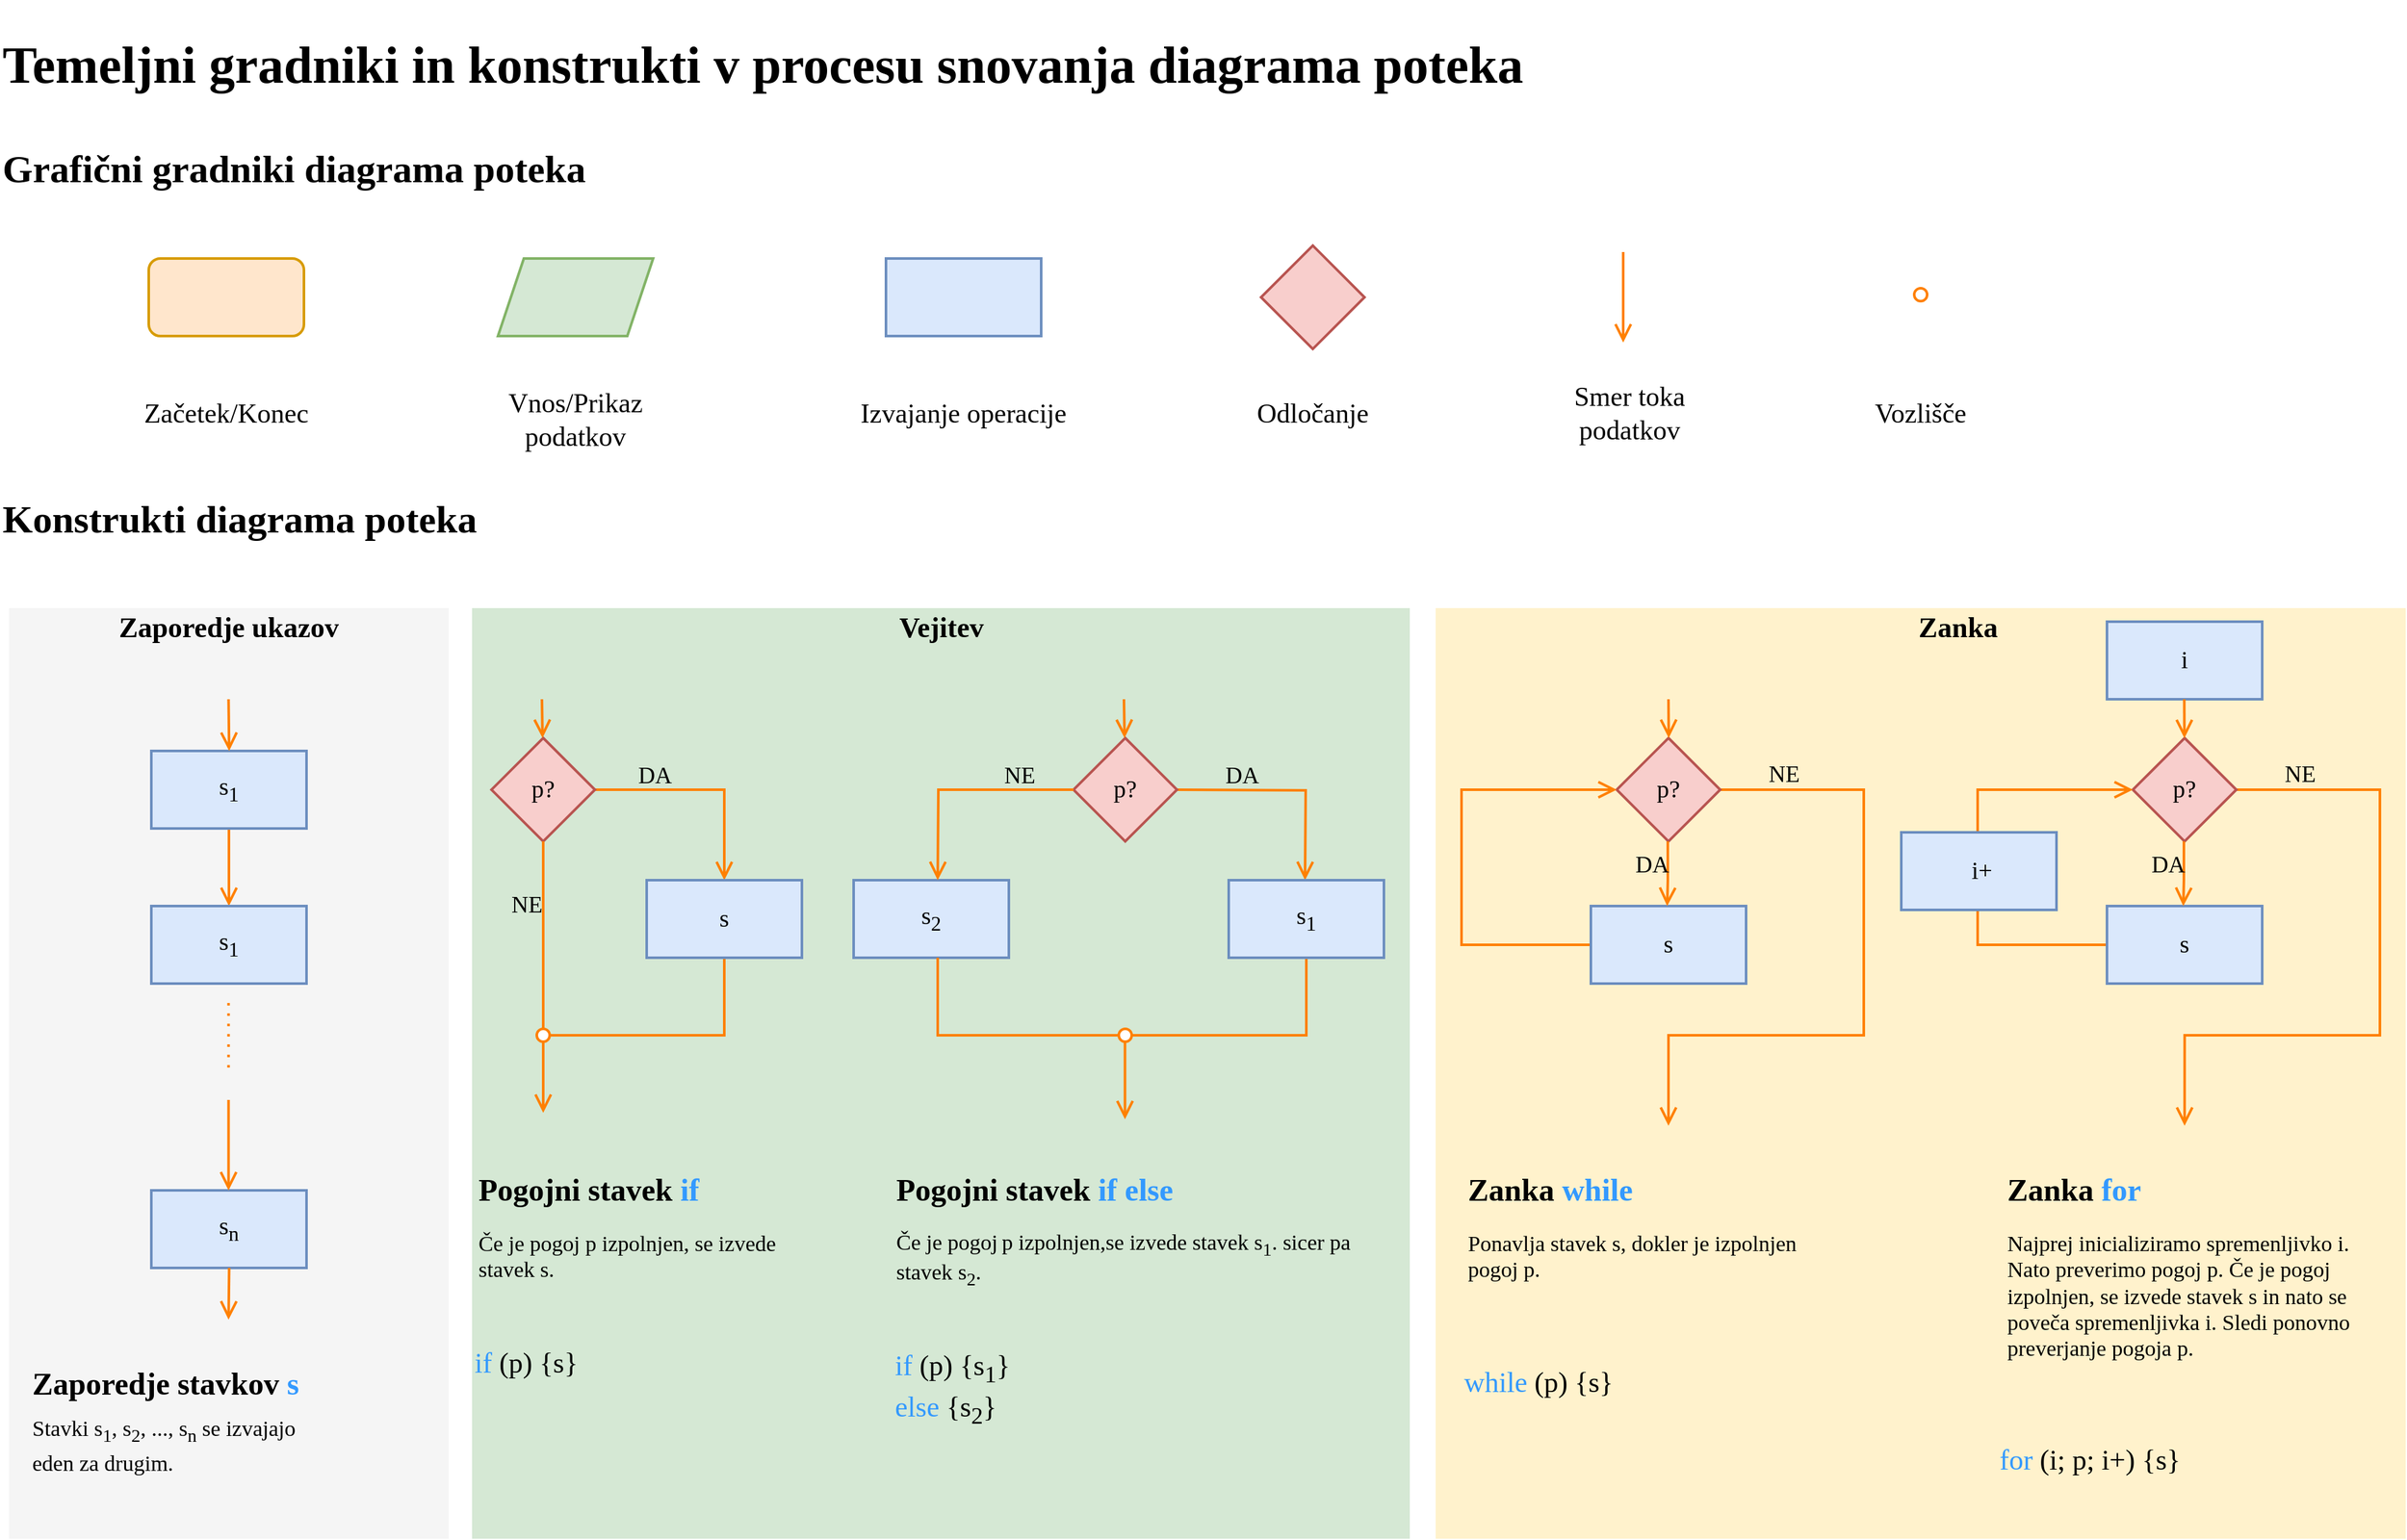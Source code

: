<mxfile version="22.0.4" type="github">
  <diagram name="Page-1" id="xmLucLTNDA9fvizqHUl4">
    <mxGraphModel dx="1046" dy="701" grid="1" gridSize="10" guides="1" tooltips="1" connect="1" arrows="1" fold="1" page="1" pageScale="1" pageWidth="1920" pageHeight="1200" math="0" shadow="0">
      <root>
        <mxCell id="0" />
        <mxCell id="1" parent="0" />
        <mxCell id="EU4n9_aWw0PnftSMKvxO-10" value="" style="whiteSpace=wrap;html=1;fillColor=#fff2cc;strokeColor=none;" parent="1" vertex="1">
          <mxGeometry x="1150" y="470.5" width="750" height="720" as="geometry" />
        </mxCell>
        <mxCell id="EU4n9_aWw0PnftSMKvxO-9" value="" style="whiteSpace=wrap;html=1;fillColor=#d5e8d4;strokeColor=none;" parent="1" vertex="1">
          <mxGeometry x="405" y="470.5" width="725" height="720" as="geometry" />
        </mxCell>
        <mxCell id="EU4n9_aWw0PnftSMKvxO-8" value="" style="whiteSpace=wrap;html=1;fillColor=#f5f5f5;strokeColor=none;fontColor=#333333;" parent="1" vertex="1">
          <mxGeometry x="47" y="470.5" width="340" height="720" as="geometry" />
        </mxCell>
        <mxCell id="g0E_oPUi4hRpqpy96bWl-1" value="Temeljni gradniki in konstrukti v procesu snovanja diagrama poteka" style="text;html=1;strokeColor=none;fillColor=none;align=left;verticalAlign=middle;whiteSpace=wrap;rounded=0;fontFamily=Space Grotesk;fontSource=https%3A%2F%2Ffonts.googleapis.com%2Fcss%3Ffamily%3DSpace%2BGrotesk;fontSize=40;fontStyle=1" parent="1" vertex="1">
          <mxGeometry x="40" width="1840" height="100" as="geometry" />
        </mxCell>
        <mxCell id="g0E_oPUi4hRpqpy96bWl-4" value="" style="rounded=0;whiteSpace=wrap;html=1;strokeWidth=2;fillColor=#dae8fc;strokeColor=#6c8ebf;" parent="1" vertex="1">
          <mxGeometry x="725" y="200" width="120" height="60" as="geometry" />
        </mxCell>
        <mxCell id="g0E_oPUi4hRpqpy96bWl-5" value="" style="rhombus;whiteSpace=wrap;html=1;fillColor=#f8cecc;strokeColor=#b85450;strokeWidth=2;" parent="1" vertex="1">
          <mxGeometry x="1015" y="190" width="80" height="80" as="geometry" />
        </mxCell>
        <mxCell id="g0E_oPUi4hRpqpy96bWl-6" value="" style="endArrow=open;html=1;rounded=0;endSize=10;startSize=10;endFill=0;strokeWidth=2;strokeColor=#FF8000;" parent="1" edge="1">
          <mxGeometry width="50" height="50" relative="1" as="geometry">
            <mxPoint x="1295" y="195" as="sourcePoint" />
            <mxPoint x="1295" y="265" as="targetPoint" />
          </mxGeometry>
        </mxCell>
        <mxCell id="g0E_oPUi4hRpqpy96bWl-7" value="" style="shape=parallelogram;perimeter=parallelogramPerimeter;whiteSpace=wrap;html=1;fixedSize=1;strokeWidth=2;fillColor=#d5e8d4;strokeColor=#82b366;" parent="1" vertex="1">
          <mxGeometry x="425" y="200" width="120" height="60" as="geometry" />
        </mxCell>
        <mxCell id="g0E_oPUi4hRpqpy96bWl-8" value="" style="rounded=1;whiteSpace=wrap;html=1;strokeWidth=2;fillColor=#ffe6cc;strokeColor=#d79b00;" parent="1" vertex="1">
          <mxGeometry x="155" y="200" width="120" height="60" as="geometry" />
        </mxCell>
        <mxCell id="g0E_oPUi4hRpqpy96bWl-10" value="Začetek/Konec" style="text;html=1;strokeColor=none;fillColor=none;align=center;verticalAlign=middle;whiteSpace=wrap;rounded=0;fontSize=21;fontFamily=Space Grotesk;fontSource=https%3A%2F%2Ffonts.googleapis.com%2Fcss%3Ffamily%3DSpace%2BGrotesk;" parent="1" vertex="1">
          <mxGeometry x="130" y="300" width="170" height="40" as="geometry" />
        </mxCell>
        <mxCell id="g0E_oPUi4hRpqpy96bWl-12" value="Vnos/Prikaz&lt;br style=&quot;font-size: 21px;&quot;&gt;podatkov" style="text;html=1;strokeColor=none;fillColor=none;align=center;verticalAlign=middle;whiteSpace=wrap;rounded=0;fontSize=21;fontFamily=Space Grotesk;fontSource=https%3A%2F%2Ffonts.googleapis.com%2Fcss%3Ffamily%3DSpace%2BGrotesk;" parent="1" vertex="1">
          <mxGeometry x="400" y="300" width="170" height="50" as="geometry" />
        </mxCell>
        <mxCell id="g0E_oPUi4hRpqpy96bWl-13" value="Izvajanje operacije" style="text;html=1;strokeColor=none;fillColor=none;align=center;verticalAlign=middle;whiteSpace=wrap;rounded=0;fontSize=21;fontFamily=Space Grotesk;fontSource=https%3A%2F%2Ffonts.googleapis.com%2Fcss%3Ffamily%3DSpace%2BGrotesk;" parent="1" vertex="1">
          <mxGeometry x="700" y="300" width="170" height="40" as="geometry" />
        </mxCell>
        <mxCell id="g0E_oPUi4hRpqpy96bWl-14" value="Odločanje" style="text;html=1;strokeColor=none;fillColor=none;align=center;verticalAlign=middle;whiteSpace=wrap;rounded=0;fontSize=21;fontFamily=Space Grotesk;fontSource=https%3A%2F%2Ffonts.googleapis.com%2Fcss%3Ffamily%3DSpace%2BGrotesk;" parent="1" vertex="1">
          <mxGeometry x="970" y="300" width="170" height="40" as="geometry" />
        </mxCell>
        <mxCell id="g0E_oPUi4hRpqpy96bWl-15" value="Smer toka podatkov" style="text;html=1;strokeColor=none;fillColor=none;align=center;verticalAlign=middle;whiteSpace=wrap;rounded=0;fontSize=21;fontFamily=Space Grotesk;fontSource=https%3A%2F%2Ffonts.googleapis.com%2Fcss%3Ffamily%3DSpace%2BGrotesk;" parent="1" vertex="1">
          <mxGeometry x="1215" y="300" width="170" height="40" as="geometry" />
        </mxCell>
        <mxCell id="g0E_oPUi4hRpqpy96bWl-16" value="Grafični gradniki diagrama poteka" style="text;html=1;strokeColor=none;fillColor=none;align=left;verticalAlign=middle;whiteSpace=wrap;rounded=0;fontFamily=Space Grotesk;fontSource=https%3A%2F%2Ffonts.googleapis.com%2Fcss%3Ffamily%3DSpace%2BGrotesk;fontSize=30;fontStyle=1" parent="1" vertex="1">
          <mxGeometry x="40" y="80" width="680" height="100" as="geometry" />
        </mxCell>
        <mxCell id="g0E_oPUi4hRpqpy96bWl-20" style="edgeStyle=orthogonalEdgeStyle;rounded=0;orthogonalLoop=1;jettySize=auto;html=1;entryX=0.5;entryY=0;entryDx=0;entryDy=0;strokeWidth=2;endSize=10;startSize=10;endArrow=open;endFill=0;strokeColor=#FF8000;" parent="1" source="g0E_oPUi4hRpqpy96bWl-17" target="g0E_oPUi4hRpqpy96bWl-18" edge="1">
          <mxGeometry relative="1" as="geometry" />
        </mxCell>
        <mxCell id="g0E_oPUi4hRpqpy96bWl-17" value="&lt;font style=&quot;font-size: 19px;&quot; data-font-src=&quot;https://fonts.googleapis.com/css?family=Source+Code+Pro&quot; face=&quot;Source Code Pro&quot;&gt;s&lt;sub&gt;1&lt;/sub&gt;&lt;/font&gt;" style="rounded=0;whiteSpace=wrap;html=1;strokeWidth=2;fillColor=#dae8fc;strokeColor=#6c8ebf;" parent="1" vertex="1">
          <mxGeometry x="157" y="581" width="120" height="60" as="geometry" />
        </mxCell>
        <mxCell id="g0E_oPUi4hRpqpy96bWl-18" value="&lt;font style=&quot;font-size: 19px;&quot; data-font-src=&quot;https://fonts.googleapis.com/css?family=Source+Code+Pro&quot; face=&quot;Source Code Pro&quot;&gt;s&lt;sub&gt;1&lt;/sub&gt;&lt;/font&gt;" style="rounded=0;whiteSpace=wrap;html=1;strokeWidth=2;fillColor=#dae8fc;strokeColor=#6c8ebf;" parent="1" vertex="1">
          <mxGeometry x="157" y="701" width="120" height="60" as="geometry" />
        </mxCell>
        <mxCell id="g0E_oPUi4hRpqpy96bWl-19" value="&lt;font style=&quot;font-size: 19px;&quot; data-font-src=&quot;https://fonts.googleapis.com/css?family=Source+Code+Pro&quot; face=&quot;Source Code Pro&quot;&gt;s&lt;sub&gt;n&lt;/sub&gt;&lt;/font&gt;" style="rounded=0;whiteSpace=wrap;html=1;strokeWidth=2;fillColor=#dae8fc;strokeColor=#6c8ebf;" parent="1" vertex="1">
          <mxGeometry x="157" y="921" width="120" height="60" as="geometry" />
        </mxCell>
        <mxCell id="g0E_oPUi4hRpqpy96bWl-21" value="" style="endArrow=open;html=1;rounded=0;endSize=10;startSize=10;endFill=0;strokeWidth=2;strokeColor=#FF8000;" parent="1" edge="1">
          <mxGeometry width="50" height="50" relative="1" as="geometry">
            <mxPoint x="216.71" y="851" as="sourcePoint" />
            <mxPoint x="216.71" y="921" as="targetPoint" />
          </mxGeometry>
        </mxCell>
        <mxCell id="g0E_oPUi4hRpqpy96bWl-22" value="" style="endArrow=none;dashed=1;html=1;dashPattern=1 3;strokeWidth=2;rounded=0;strokeColor=#FF8000;" parent="1" edge="1">
          <mxGeometry width="50" height="50" relative="1" as="geometry">
            <mxPoint x="216.71" y="826" as="sourcePoint" />
            <mxPoint x="216.71" y="776" as="targetPoint" />
          </mxGeometry>
        </mxCell>
        <mxCell id="g0E_oPUi4hRpqpy96bWl-25" style="edgeStyle=orthogonalEdgeStyle;rounded=0;orthogonalLoop=1;jettySize=auto;html=1;entryX=0.5;entryY=0;entryDx=0;entryDy=0;strokeWidth=2;endSize=10;startSize=10;endArrow=open;endFill=0;strokeColor=#FF8000;" parent="1" source="g0E_oPUi4hRpqpy96bWl-23" target="g0E_oPUi4hRpqpy96bWl-24" edge="1">
          <mxGeometry relative="1" as="geometry">
            <Array as="points">
              <mxPoint x="600" y="611" />
            </Array>
          </mxGeometry>
        </mxCell>
        <mxCell id="g0E_oPUi4hRpqpy96bWl-58" value="&lt;font style=&quot;font-size: 18px;&quot; data-font-src=&quot;https://fonts.googleapis.com/css?family=Source+Code+Pro&quot; face=&quot;Source Code Pro&quot;&gt;DA&lt;/font&gt;" style="edgeLabel;html=1;align=center;verticalAlign=middle;resizable=0;points=[];labelBackgroundColor=none;" parent="g0E_oPUi4hRpqpy96bWl-25" vertex="1" connectable="0">
          <mxGeometry x="-0.464" y="1" relative="1" as="geometry">
            <mxPoint y="-10" as="offset" />
          </mxGeometry>
        </mxCell>
        <mxCell id="g0E_oPUi4hRpqpy96bWl-26" style="edgeStyle=orthogonalEdgeStyle;rounded=0;orthogonalLoop=1;jettySize=auto;html=1;strokeWidth=2;endSize=10;startSize=10;endArrow=open;endFill=0;strokeColor=#FF8000;" parent="1" source="Xj1A-Yf5ZbhOHgChqBZR-1" edge="1">
          <mxGeometry relative="1" as="geometry">
            <mxPoint x="460" y="861" as="targetPoint" />
          </mxGeometry>
        </mxCell>
        <mxCell id="g0E_oPUi4hRpqpy96bWl-23" value="&lt;font style=&quot;font-size: 19px;&quot; data-font-src=&quot;https://fonts.googleapis.com/css?family=Source+Code+Pro&quot; face=&quot;Source Code Pro&quot;&gt;p?&lt;/font&gt;" style="rhombus;whiteSpace=wrap;html=1;fillColor=#f8cecc;strokeColor=#b85450;strokeWidth=2;" parent="1" vertex="1">
          <mxGeometry x="420" y="571" width="80" height="80" as="geometry" />
        </mxCell>
        <mxCell id="g0E_oPUi4hRpqpy96bWl-31" style="edgeStyle=orthogonalEdgeStyle;rounded=0;orthogonalLoop=1;jettySize=auto;html=1;exitX=0.5;exitY=1;exitDx=0;exitDy=0;strokeWidth=2;endSize=10;startSize=10;endArrow=none;endFill=0;strokeColor=#FF8000;" parent="1" source="g0E_oPUi4hRpqpy96bWl-24" edge="1">
          <mxGeometry relative="1" as="geometry">
            <mxPoint x="460" y="801" as="targetPoint" />
            <Array as="points">
              <mxPoint x="600" y="801" />
            </Array>
          </mxGeometry>
        </mxCell>
        <mxCell id="g0E_oPUi4hRpqpy96bWl-24" value="&lt;font style=&quot;font-size: 19px;&quot; data-font-src=&quot;https://fonts.googleapis.com/css?family=Source+Code+Pro&quot; face=&quot;Source Code Pro&quot;&gt;s&lt;/font&gt;" style="rounded=0;whiteSpace=wrap;html=1;strokeWidth=2;fillColor=#dae8fc;strokeColor=#6c8ebf;" parent="1" vertex="1">
          <mxGeometry x="540" y="681" width="120" height="60" as="geometry" />
        </mxCell>
        <mxCell id="g0E_oPUi4hRpqpy96bWl-32" value="" style="endArrow=open;html=1;rounded=0;endSize=10;startSize=10;endFill=0;strokeWidth=2;strokeColor=#FF8000;" parent="1" edge="1">
          <mxGeometry width="50" height="50" relative="1" as="geometry">
            <mxPoint x="459" y="541" as="sourcePoint" />
            <mxPoint x="459.47" y="571" as="targetPoint" />
          </mxGeometry>
        </mxCell>
        <mxCell id="g0E_oPUi4hRpqpy96bWl-33" value="" style="endArrow=open;html=1;rounded=0;endSize=10;startSize=10;endFill=0;strokeWidth=2;strokeColor=#FF8000;" parent="1" edge="1">
          <mxGeometry width="50" height="50" relative="1" as="geometry">
            <mxPoint x="216.71" y="541" as="sourcePoint" />
            <mxPoint x="217.18" y="581" as="targetPoint" />
          </mxGeometry>
        </mxCell>
        <mxCell id="g0E_oPUi4hRpqpy96bWl-35" value="" style="endArrow=open;html=1;rounded=0;endSize=10;startSize=10;endFill=0;strokeWidth=2;strokeColor=#FF8000;" parent="1" edge="1">
          <mxGeometry width="50" height="50" relative="1" as="geometry">
            <mxPoint x="217.18" y="981" as="sourcePoint" />
            <mxPoint x="216.71" y="1021" as="targetPoint" />
          </mxGeometry>
        </mxCell>
        <mxCell id="g0E_oPUi4hRpqpy96bWl-36" value="" style="edgeStyle=orthogonalEdgeStyle;rounded=0;orthogonalLoop=1;jettySize=auto;html=1;entryX=0.5;entryY=0;entryDx=0;entryDy=0;strokeWidth=2;endSize=10;startSize=10;endArrow=open;endFill=0;strokeColor=#FF8000;fontSize=18;fontFamily=Source Code Pro;fontSource=https%3A%2F%2Ffonts.googleapis.com%2Fcss%3Ffamily%3DSource%2BCode%2BPro;" parent="1" edge="1">
          <mxGeometry x="-0.406" relative="1" as="geometry">
            <mxPoint x="949" y="611" as="sourcePoint" />
            <mxPoint x="1049" y="681" as="targetPoint" />
            <mxPoint as="offset" />
          </mxGeometry>
        </mxCell>
        <mxCell id="g0E_oPUi4hRpqpy96bWl-60" value="DA" style="edgeLabel;html=1;align=center;verticalAlign=middle;resizable=0;points=[];fontSize=18;fontFamily=Source Code Pro;fontSource=https%3A%2F%2Ffonts.googleapis.com%2Fcss%3Ffamily%3DSource%2BCode%2BPro;labelBackgroundColor=none;" parent="g0E_oPUi4hRpqpy96bWl-36" vertex="1" connectable="0">
          <mxGeometry x="0.024" y="1" relative="1" as="geometry">
            <mxPoint x="-36" y="-11" as="offset" />
          </mxGeometry>
        </mxCell>
        <mxCell id="g0E_oPUi4hRpqpy96bWl-37" style="edgeStyle=orthogonalEdgeStyle;rounded=0;orthogonalLoop=1;jettySize=auto;html=1;strokeWidth=2;endSize=10;startSize=10;endArrow=open;endFill=0;strokeColor=#FF8000;" parent="1" edge="1">
          <mxGeometry relative="1" as="geometry">
            <mxPoint x="909.79" y="866" as="targetPoint" />
            <mxPoint x="909.79" y="806" as="sourcePoint" />
          </mxGeometry>
        </mxCell>
        <mxCell id="g0E_oPUi4hRpqpy96bWl-38" value="&lt;font style=&quot;font-size: 19px;&quot; data-font-src=&quot;https://fonts.googleapis.com/css?family=Source+Code+Pro&quot; face=&quot;Source Code Pro&quot;&gt;p?&lt;/font&gt;" style="rhombus;whiteSpace=wrap;html=1;fillColor=#f8cecc;strokeColor=#b85450;strokeWidth=2;" parent="1" vertex="1">
          <mxGeometry x="870" y="571" width="80" height="80" as="geometry" />
        </mxCell>
        <mxCell id="g0E_oPUi4hRpqpy96bWl-39" style="edgeStyle=orthogonalEdgeStyle;rounded=0;orthogonalLoop=1;jettySize=auto;html=1;exitX=0.5;exitY=1;exitDx=0;exitDy=0;strokeWidth=2;endSize=10;startSize=10;endArrow=none;endFill=0;strokeColor=#FF8000;" parent="1" source="g0E_oPUi4hRpqpy96bWl-40" edge="1">
          <mxGeometry relative="1" as="geometry">
            <mxPoint x="910" y="801" as="targetPoint" />
            <Array as="points">
              <mxPoint x="1050" y="801" />
            </Array>
          </mxGeometry>
        </mxCell>
        <mxCell id="g0E_oPUi4hRpqpy96bWl-40" value="&lt;font style=&quot;font-size: 19px;&quot; data-font-src=&quot;https://fonts.googleapis.com/css?family=Source+Code+Pro&quot; face=&quot;Source Code Pro&quot;&gt;s&lt;sub&gt;1&lt;/sub&gt;&lt;/font&gt;" style="rounded=0;whiteSpace=wrap;html=1;strokeWidth=2;fillColor=#dae8fc;strokeColor=#6c8ebf;" parent="1" vertex="1">
          <mxGeometry x="990" y="681" width="120" height="60" as="geometry" />
        </mxCell>
        <mxCell id="g0E_oPUi4hRpqpy96bWl-41" value="" style="endArrow=open;html=1;rounded=0;endSize=10;startSize=10;endFill=0;strokeWidth=2;strokeColor=#FF8000;" parent="1" edge="1">
          <mxGeometry width="50" height="50" relative="1" as="geometry">
            <mxPoint x="909" y="541" as="sourcePoint" />
            <mxPoint x="909.47" y="571" as="targetPoint" />
          </mxGeometry>
        </mxCell>
        <mxCell id="g0E_oPUi4hRpqpy96bWl-42" value="&lt;font style=&quot;font-size: 19px;&quot; data-font-src=&quot;https://fonts.googleapis.com/css?family=Source+Code+Pro&quot; face=&quot;Source Code Pro&quot;&gt;s&lt;sub&gt;2&lt;/sub&gt;&lt;/font&gt;" style="rounded=0;whiteSpace=wrap;html=1;strokeWidth=2;fillColor=#dae8fc;strokeColor=#6c8ebf;" parent="1" vertex="1">
          <mxGeometry x="700" y="681" width="120" height="60" as="geometry" />
        </mxCell>
        <mxCell id="g0E_oPUi4hRpqpy96bWl-43" value="" style="ellipse;whiteSpace=wrap;html=1;aspect=fixed;strokeWidth=2;strokeColor=#FF8000;" parent="1" vertex="1">
          <mxGeometry x="905" y="796" width="10" height="10" as="geometry" />
        </mxCell>
        <mxCell id="g0E_oPUi4hRpqpy96bWl-49" value="" style="ellipse;whiteSpace=wrap;html=1;aspect=fixed;strokeWidth=2;strokeColor=#FF8000;" parent="1" vertex="1">
          <mxGeometry x="1520" y="223" width="10" height="10" as="geometry" />
        </mxCell>
        <mxCell id="g0E_oPUi4hRpqpy96bWl-52" value="Vozlišče" style="text;html=1;strokeColor=none;fillColor=none;align=center;verticalAlign=middle;whiteSpace=wrap;rounded=0;fontSize=21;fontFamily=Space Grotesk;fontSource=https%3A%2F%2Ffonts.googleapis.com%2Fcss%3Ffamily%3DSpace%2BGrotesk;" parent="1" vertex="1">
          <mxGeometry x="1440" y="300" width="170" height="40" as="geometry" />
        </mxCell>
        <mxCell id="g0E_oPUi4hRpqpy96bWl-53" style="edgeStyle=orthogonalEdgeStyle;rounded=0;orthogonalLoop=1;jettySize=auto;html=1;entryX=0.5;entryY=0;entryDx=0;entryDy=0;strokeWidth=2;endSize=10;startSize=10;endArrow=open;endFill=0;strokeColor=#FF8000;exitX=0;exitY=0.5;exitDx=0;exitDy=0;" parent="1" source="g0E_oPUi4hRpqpy96bWl-38" edge="1">
          <mxGeometry relative="1" as="geometry">
            <mxPoint x="865" y="610.996" as="sourcePoint" />
            <mxPoint x="765" y="680.996" as="targetPoint" />
          </mxGeometry>
        </mxCell>
        <mxCell id="g0E_oPUi4hRpqpy96bWl-57" value="&lt;font style=&quot;font-size: 18px;&quot; data-font-src=&quot;https://fonts.googleapis.com/css?family=Source+Code+Pro&quot; face=&quot;Source Code Pro&quot;&gt;NE&lt;/font&gt;" style="edgeLabel;html=1;align=center;verticalAlign=middle;resizable=0;points=[];labelBackgroundColor=none;" parent="g0E_oPUi4hRpqpy96bWl-53" vertex="1" connectable="0">
          <mxGeometry x="-0.52" y="1" relative="1" as="geometry">
            <mxPoint y="-12" as="offset" />
          </mxGeometry>
        </mxCell>
        <mxCell id="g0E_oPUi4hRpqpy96bWl-54" style="edgeStyle=orthogonalEdgeStyle;rounded=0;orthogonalLoop=1;jettySize=auto;html=1;exitX=0.5;exitY=1;exitDx=0;exitDy=0;strokeWidth=2;endSize=10;startSize=10;endArrow=none;endFill=0;strokeColor=#FF8000;" parent="1" edge="1">
          <mxGeometry relative="1" as="geometry">
            <mxPoint x="905" y="801" as="targetPoint" />
            <mxPoint x="765" y="741" as="sourcePoint" />
            <Array as="points">
              <mxPoint x="765" y="801" />
            </Array>
          </mxGeometry>
        </mxCell>
        <mxCell id="g0E_oPUi4hRpqpy96bWl-67" style="edgeStyle=orthogonalEdgeStyle;rounded=0;orthogonalLoop=1;jettySize=auto;html=1;strokeWidth=2;strokeColor=#FF8000;endArrow=open;endFill=0;endSize=10;startSize=10;" parent="1" source="g0E_oPUi4hRpqpy96bWl-55" edge="1">
          <mxGeometry relative="1" as="geometry">
            <mxPoint x="1330" y="871" as="targetPoint" />
            <Array as="points">
              <mxPoint x="1481" y="611" />
              <mxPoint x="1481" y="801" />
              <mxPoint x="1330" y="801" />
            </Array>
          </mxGeometry>
        </mxCell>
        <mxCell id="g0E_oPUi4hRpqpy96bWl-69" value="NE" style="edgeLabel;html=1;align=center;verticalAlign=middle;resizable=0;points=[];fontSize=18;fontFamily=Source Code Pro;fontSource=https%3A%2F%2Ffonts.googleapis.com%2Fcss%3Ffamily%3DSource%2BCode%2BPro;labelBackgroundColor=none;" parent="g0E_oPUi4hRpqpy96bWl-67" vertex="1" connectable="0">
          <mxGeometry x="-0.813" y="1" relative="1" as="geometry">
            <mxPoint y="-11" as="offset" />
          </mxGeometry>
        </mxCell>
        <mxCell id="g0E_oPUi4hRpqpy96bWl-55" value="&lt;font style=&quot;font-size: 19px;&quot; data-font-src=&quot;https://fonts.googleapis.com/css?family=Source+Code+Pro&quot; face=&quot;Source Code Pro&quot;&gt;p?&lt;/font&gt;" style="rhombus;whiteSpace=wrap;html=1;fillColor=#f8cecc;strokeColor=#b85450;strokeWidth=2;" parent="1" vertex="1">
          <mxGeometry x="1290" y="571" width="80" height="80" as="geometry" />
        </mxCell>
        <mxCell id="g0E_oPUi4hRpqpy96bWl-65" style="edgeStyle=orthogonalEdgeStyle;rounded=0;orthogonalLoop=1;jettySize=auto;html=1;entryX=0;entryY=0.5;entryDx=0;entryDy=0;strokeWidth=2;endSize=10;startSize=10;strokeColor=#FF8000;endArrow=open;endFill=0;" parent="1" source="g0E_oPUi4hRpqpy96bWl-62" target="g0E_oPUi4hRpqpy96bWl-55" edge="1">
          <mxGeometry relative="1" as="geometry">
            <mxPoint x="1280" y="611" as="targetPoint" />
            <Array as="points">
              <mxPoint x="1170" y="731" />
              <mxPoint x="1170" y="611" />
            </Array>
          </mxGeometry>
        </mxCell>
        <mxCell id="g0E_oPUi4hRpqpy96bWl-62" value="&lt;font style=&quot;font-size: 19px;&quot; data-font-src=&quot;https://fonts.googleapis.com/css?family=Source+Code+Pro&quot; face=&quot;Source Code Pro&quot;&gt;s&lt;/font&gt;" style="rounded=0;whiteSpace=wrap;html=1;strokeWidth=2;fillColor=#dae8fc;strokeColor=#6c8ebf;" parent="1" vertex="1">
          <mxGeometry x="1270" y="701" width="120" height="60" as="geometry" />
        </mxCell>
        <mxCell id="g0E_oPUi4hRpqpy96bWl-63" style="edgeStyle=orthogonalEdgeStyle;rounded=0;orthogonalLoop=1;jettySize=auto;html=1;strokeWidth=2;endSize=10;startSize=10;endArrow=open;endFill=0;strokeColor=#FF8000;" parent="1" edge="1">
          <mxGeometry relative="1" as="geometry">
            <mxPoint x="1329.47" y="651" as="sourcePoint" />
            <mxPoint x="1329" y="701" as="targetPoint" />
            <Array as="points">
              <mxPoint x="1329.47" y="681" />
              <mxPoint x="1329.47" y="681" />
            </Array>
          </mxGeometry>
        </mxCell>
        <mxCell id="g0E_oPUi4hRpqpy96bWl-64" value="DA" style="edgeLabel;html=1;align=center;verticalAlign=middle;resizable=0;points=[];fontSize=18;fontFamily=Source Code Pro;fontSource=https%3A%2F%2Ffonts.googleapis.com%2Fcss%3Ffamily%3DSource%2BCode%2BPro;labelBackgroundColor=none;" parent="g0E_oPUi4hRpqpy96bWl-63" vertex="1" connectable="0">
          <mxGeometry x="-0.263" relative="1" as="geometry">
            <mxPoint x="-13" y="-1" as="offset" />
          </mxGeometry>
        </mxCell>
        <mxCell id="g0E_oPUi4hRpqpy96bWl-66" value="" style="endArrow=open;html=1;rounded=0;endSize=10;startSize=10;endFill=0;strokeWidth=2;strokeColor=#FF8000;" parent="1" edge="1">
          <mxGeometry width="50" height="50" relative="1" as="geometry">
            <mxPoint x="1330" y="541" as="sourcePoint" />
            <mxPoint x="1330.21" y="571" as="targetPoint" />
          </mxGeometry>
        </mxCell>
        <mxCell id="g0E_oPUi4hRpqpy96bWl-70" style="edgeStyle=orthogonalEdgeStyle;rounded=0;orthogonalLoop=1;jettySize=auto;html=1;strokeWidth=2;strokeColor=#FF8000;endArrow=open;endFill=0;endSize=10;startSize=10;" parent="1" source="g0E_oPUi4hRpqpy96bWl-72" edge="1">
          <mxGeometry relative="1" as="geometry">
            <mxPoint x="1729.05" y="871" as="targetPoint" />
            <Array as="points">
              <mxPoint x="1880.05" y="611" />
              <mxPoint x="1880.05" y="801" />
              <mxPoint x="1729.05" y="801" />
            </Array>
          </mxGeometry>
        </mxCell>
        <mxCell id="g0E_oPUi4hRpqpy96bWl-71" value="NE" style="edgeLabel;html=1;align=center;verticalAlign=middle;resizable=0;points=[];fontSize=18;fontFamily=Source Code Pro;fontSource=https%3A%2F%2Ffonts.googleapis.com%2Fcss%3Ffamily%3DSource%2BCode%2BPro;labelBackgroundColor=none;" parent="g0E_oPUi4hRpqpy96bWl-70" vertex="1" connectable="0">
          <mxGeometry x="-0.813" y="1" relative="1" as="geometry">
            <mxPoint y="-11" as="offset" />
          </mxGeometry>
        </mxCell>
        <mxCell id="g0E_oPUi4hRpqpy96bWl-72" value="&lt;font style=&quot;font-size: 19px;&quot; data-font-src=&quot;https://fonts.googleapis.com/css?family=Source+Code+Pro&quot; face=&quot;Source Code Pro&quot;&gt;p?&lt;/font&gt;" style="rhombus;whiteSpace=wrap;html=1;fillColor=#f8cecc;strokeColor=#b85450;strokeWidth=2;" parent="1" vertex="1">
          <mxGeometry x="1689.05" y="571" width="80" height="80" as="geometry" />
        </mxCell>
        <mxCell id="g0E_oPUi4hRpqpy96bWl-73" style="edgeStyle=orthogonalEdgeStyle;rounded=0;orthogonalLoop=1;jettySize=auto;html=1;entryX=0;entryY=0.5;entryDx=0;entryDy=0;strokeWidth=2;endSize=10;startSize=10;strokeColor=#FF8000;endArrow=open;endFill=0;" parent="1" source="g0E_oPUi4hRpqpy96bWl-74" target="g0E_oPUi4hRpqpy96bWl-72" edge="1">
          <mxGeometry relative="1" as="geometry">
            <mxPoint x="1679.05" y="611" as="targetPoint" />
            <Array as="points">
              <mxPoint x="1569.05" y="731" />
              <mxPoint x="1569.05" y="611" />
            </Array>
          </mxGeometry>
        </mxCell>
        <mxCell id="g0E_oPUi4hRpqpy96bWl-74" value="&lt;font style=&quot;font-size: 19px;&quot; data-font-src=&quot;https://fonts.googleapis.com/css?family=Source+Code+Pro&quot; face=&quot;Source Code Pro&quot;&gt;s&lt;/font&gt;" style="rounded=0;whiteSpace=wrap;html=1;strokeWidth=2;fillColor=#dae8fc;strokeColor=#6c8ebf;" parent="1" vertex="1">
          <mxGeometry x="1669.05" y="701" width="120" height="60" as="geometry" />
        </mxCell>
        <mxCell id="g0E_oPUi4hRpqpy96bWl-75" style="edgeStyle=orthogonalEdgeStyle;rounded=0;orthogonalLoop=1;jettySize=auto;html=1;strokeWidth=2;endSize=10;startSize=10;endArrow=open;endFill=0;strokeColor=#FF8000;" parent="1" edge="1">
          <mxGeometry relative="1" as="geometry">
            <mxPoint x="1728.52" y="651" as="sourcePoint" />
            <mxPoint x="1728.05" y="701" as="targetPoint" />
            <Array as="points">
              <mxPoint x="1728.52" y="681" />
              <mxPoint x="1728.52" y="681" />
            </Array>
          </mxGeometry>
        </mxCell>
        <mxCell id="g0E_oPUi4hRpqpy96bWl-76" value="DA" style="edgeLabel;html=1;align=center;verticalAlign=middle;resizable=0;points=[];fontSize=18;fontFamily=Source Code Pro;fontSource=https%3A%2F%2Ffonts.googleapis.com%2Fcss%3Ffamily%3DSource%2BCode%2BPro;labelBackgroundColor=none;" parent="g0E_oPUi4hRpqpy96bWl-75" vertex="1" connectable="0">
          <mxGeometry x="-0.263" relative="1" as="geometry">
            <mxPoint x="-13" y="-1" as="offset" />
          </mxGeometry>
        </mxCell>
        <mxCell id="g0E_oPUi4hRpqpy96bWl-78" value="&lt;font style=&quot;font-size: 19px;&quot; data-font-src=&quot;https://fonts.googleapis.com/css?family=Source+Code+Pro&quot; face=&quot;Source Code Pro&quot;&gt;i&lt;/font&gt;" style="rounded=0;whiteSpace=wrap;html=1;strokeWidth=2;fillColor=#dae8fc;strokeColor=#6c8ebf;" parent="1" vertex="1">
          <mxGeometry x="1669.05" y="481" width="120" height="60" as="geometry" />
        </mxCell>
        <mxCell id="g0E_oPUi4hRpqpy96bWl-80" value="&lt;font style=&quot;font-size: 19px;&quot; data-font-src=&quot;https://fonts.googleapis.com/css?family=Source+Code+Pro&quot; face=&quot;Source Code Pro&quot;&gt;&amp;nbsp;i+&lt;/font&gt;" style="rounded=0;whiteSpace=wrap;html=1;strokeWidth=2;fillColor=#dae8fc;strokeColor=#6c8ebf;" parent="1" vertex="1">
          <mxGeometry x="1510" y="644" width="120" height="60" as="geometry" />
        </mxCell>
        <mxCell id="g0E_oPUi4hRpqpy96bWl-81" value="Zaporedje ukazov" style="text;strokeColor=none;align=center;fillColor=none;html=1;verticalAlign=middle;whiteSpace=wrap;rounded=0;fontFamily=Space Grotesk;fontSource=https%3A%2F%2Ffonts.googleapis.com%2Fcss%3Ffamily%3DSpace%2BGrotesk;fontSize=22;fontStyle=1" parent="1" vertex="1">
          <mxGeometry x="87" y="470.5" width="260" height="30" as="geometry" />
        </mxCell>
        <mxCell id="g0E_oPUi4hRpqpy96bWl-82" value="Vejitev" style="text;strokeColor=none;align=center;fillColor=none;html=1;verticalAlign=middle;whiteSpace=wrap;rounded=0;fontFamily=Space Grotesk;fontSource=https%3A%2F%2Ffonts.googleapis.com%2Fcss%3Ffamily%3DSpace%2BGrotesk;fontSize=22;fontStyle=1" parent="1" vertex="1">
          <mxGeometry x="737.5" y="470.5" width="60" height="30" as="geometry" />
        </mxCell>
        <mxCell id="g0E_oPUi4hRpqpy96bWl-83" value="Zanka" style="text;strokeColor=none;align=center;fillColor=none;html=1;verticalAlign=middle;whiteSpace=wrap;rounded=0;fontFamily=Space Grotesk;fontSource=https%3A%2F%2Ffonts.googleapis.com%2Fcss%3Ffamily%3DSpace%2BGrotesk;fontSize=22;fontStyle=1" parent="1" vertex="1">
          <mxGeometry x="1524.05" y="470.5" width="60" height="30" as="geometry" />
        </mxCell>
        <mxCell id="g0E_oPUi4hRpqpy96bWl-88" value="&lt;h1&gt;&lt;font data-font-src=&quot;https://fonts.googleapis.com/css?family=Source+Code+Pro&quot;&gt;Pogojni stavek &lt;font face=&quot;Source Code Pro&quot; data-font-src=&quot;https://fonts.googleapis.com/css?family=Source+Code+Pro&quot; color=&quot;#3399ff&quot;&gt;if&lt;/font&gt;&lt;/font&gt;&lt;/h1&gt;&lt;p style=&quot;font-size: 17px;&quot;&gt;&lt;font style=&quot;font-size: 17px;&quot; data-font-src=&quot;https://fonts.googleapis.com/css?family=Source+Code+Pro&quot;&gt;&lt;font style=&quot;font-size: 17px;&quot;&gt;Če je pogoj p izpolnjen, se izvede stavek s&lt;/font&gt;&lt;font style=&quot;font-size: 17px;&quot;&gt;.&lt;/font&gt;&lt;/font&gt;&lt;/p&gt;" style="text;html=1;strokeColor=none;fillColor=none;spacing=5;spacingTop=-20;whiteSpace=wrap;overflow=hidden;rounded=0;fontFamily=Space Grotesk;fontSource=https%3A%2F%2Ffonts.googleapis.com%2Fcss%3Ffamily%3DSpace%2BGrotesk;" parent="1" vertex="1">
          <mxGeometry x="405" y="901" width="285" height="120" as="geometry" />
        </mxCell>
        <mxCell id="g0E_oPUi4hRpqpy96bWl-89" value="&lt;h1&gt;&lt;font data-font-src=&quot;https://fonts.googleapis.com/css?family=Source+Code+Pro&quot;&gt;Pogojni stavek &lt;font face=&quot;Source Code Pro&quot; data-font-src=&quot;https://fonts.googleapis.com/css?family=Source+Code+Pro&quot; color=&quot;#3399ff&quot;&gt;if else&lt;/font&gt;&lt;/font&gt;&lt;/h1&gt;&lt;p&gt;&lt;font data-font-src=&quot;https://fonts.googleapis.com/css?family=Source+Code+Pro&quot;&gt;&lt;font style=&quot;font-size: 17px;&quot;&gt;Če je pogoj&lt;/font&gt;&lt;font size=&quot;2&quot;&gt;&amp;nbsp;&lt;/font&gt;&lt;span style=&quot;font-size: 17px; border-color: var(--border-color);&quot;&gt;p&lt;/span&gt;&lt;i style=&quot;font-size: 17px; border-color: var(--border-color);&quot;&gt;&amp;nbsp;&lt;/i&gt;&lt;span style=&quot;font-size: 17px;&quot;&gt;izpolnjen,&lt;/span&gt;&lt;/font&gt;&lt;span style=&quot;font-size: 17px;&quot;&gt;se izvede stavek&amp;nbsp;&lt;/span&gt;&lt;span style=&quot;font-size: 17px; border-color: var(--border-color);&quot;&gt;s&lt;sub style=&quot;border-color: var(--border-color);&quot;&gt;1&lt;/sub&gt;&lt;/span&gt;&lt;span style=&quot;font-size: 17px;&quot;&gt;. sicer pa stavek&amp;nbsp;&lt;/span&gt;&lt;span style=&quot;font-size: 17px; border-color: var(--border-color);&quot;&gt;s&lt;sub style=&quot;border-color: var(--border-color);&quot;&gt;2&lt;/sub&gt;&lt;/span&gt;&lt;span style=&quot;font-size: 17px;&quot;&gt;.&lt;/span&gt;&lt;/p&gt;" style="text;html=1;strokeColor=none;fillColor=none;spacing=5;spacingTop=-20;whiteSpace=wrap;overflow=hidden;rounded=0;fontFamily=Space Grotesk;fontSource=https%3A%2F%2Ffonts.googleapis.com%2Fcss%3Ffamily%3DSpace%2BGrotesk;" parent="1" vertex="1">
          <mxGeometry x="727.5" y="901" width="365" height="150" as="geometry" />
        </mxCell>
        <mxCell id="g0E_oPUi4hRpqpy96bWl-90" value="&lt;h1&gt;&lt;font data-font-src=&quot;https://fonts.googleapis.com/css?family=Source+Code+Pro&quot;&gt;Zanka&amp;nbsp;&lt;font face=&quot;Source Code Pro&quot; data-font-src=&quot;https://fonts.googleapis.com/css?family=Source+Code+Pro&quot; color=&quot;#3399ff&quot;&gt;while&lt;/font&gt;&lt;/font&gt;&lt;/h1&gt;&lt;p style=&quot;font-size: 17px;&quot;&gt;&lt;font style=&quot;font-size: 17px;&quot; data-font-src=&quot;https://fonts.googleapis.com/css?family=Source+Code+Pro&quot;&gt;&lt;font style=&quot;font-size: 17px;&quot;&gt;Ponavlja stavek s, dokler je izpolnjen pogoj p&lt;/font&gt;&lt;font style=&quot;font-size: 17px;&quot;&gt;.&lt;/font&gt;&lt;/font&gt;&lt;/p&gt;" style="text;html=1;strokeColor=none;fillColor=none;spacing=5;spacingTop=-20;whiteSpace=wrap;overflow=hidden;rounded=0;fontFamily=Space Grotesk;fontSource=https%3A%2F%2Ffonts.googleapis.com%2Fcss%3Ffamily%3DSpace%2BGrotesk;" parent="1" vertex="1">
          <mxGeometry x="1170" y="901" width="285" height="120" as="geometry" />
        </mxCell>
        <mxCell id="g0E_oPUi4hRpqpy96bWl-91" value="&lt;h1&gt;&lt;font data-font-src=&quot;https://fonts.googleapis.com/css?family=Source+Code+Pro&quot;&gt;Zanka&amp;nbsp;&lt;font face=&quot;Source Code Pro&quot; data-font-src=&quot;https://fonts.googleapis.com/css?family=Source+Code+Pro&quot; color=&quot;#3399ff&quot;&gt;for&lt;/font&gt;&lt;/font&gt;&lt;/h1&gt;&lt;p style=&quot;font-size: 17px;&quot;&gt;&lt;font style=&quot;font-size: 17px;&quot; data-font-src=&quot;https://fonts.googleapis.com/css?family=Source+Code+Pro&quot;&gt;&lt;font style=&quot;font-size: 17px;&quot;&gt;Najprej inicializiramo spremenljivko i. Nato preverimo pogoj p. Če je pogoj izpolnjen, se izvede stavek s in nato se poveča spremenljivka i. Sledi ponovno preverjanje pogoja p&lt;/font&gt;&lt;font style=&quot;font-size: 17px;&quot;&gt;.&lt;/font&gt;&lt;/font&gt;&lt;/p&gt;" style="text;html=1;strokeColor=none;fillColor=none;spacing=5;spacingTop=-20;whiteSpace=wrap;overflow=hidden;rounded=0;fontFamily=Space Grotesk;fontSource=https%3A%2F%2Ffonts.googleapis.com%2Fcss%3Ffamily%3DSpace%2BGrotesk;" parent="1" vertex="1">
          <mxGeometry x="1586.55" y="901" width="285" height="260" as="geometry" />
        </mxCell>
        <mxCell id="g0E_oPUi4hRpqpy96bWl-92" value="&lt;h1&gt;&lt;font data-font-src=&quot;https://fonts.googleapis.com/css?family=Source+Code+Pro&quot;&gt;Zaporedje stavkov &lt;font face=&quot;Source Code Pro&quot; color=&quot;#3399ff&quot; data-font-src=&quot;https://fonts.googleapis.com/css?family=Source+Code+Pro&quot;&gt;s&lt;/font&gt;&lt;/font&gt;&lt;/h1&gt;&lt;p style=&quot;font-size: 17px; line-height: 30%;&quot;&gt;Stavki s&lt;sub&gt;1&lt;/sub&gt;, s&lt;sub&gt;2&lt;/sub&gt;, ..., s&lt;sub&gt;n&lt;/sub&gt; se izvajajo&amp;nbsp;&lt;/p&gt;&lt;p style=&quot;font-size: 17px; line-height: 30%;&quot;&gt;eden za drugim.&lt;/p&gt;" style="text;html=1;strokeColor=none;fillColor=none;spacing=5;spacingTop=-20;whiteSpace=wrap;overflow=hidden;rounded=0;fontFamily=Space Grotesk;fontSource=https%3A%2F%2Ffonts.googleapis.com%2Fcss%3Ffamily%3DSpace%2BGrotesk;" parent="1" vertex="1">
          <mxGeometry x="59.5" y="1051" width="315" height="99" as="geometry" />
        </mxCell>
        <mxCell id="iqxpMiQIvIpluZAcRGf5-1" value="Konstrukti diagrama poteka" style="text;html=1;strokeColor=none;fillColor=none;align=left;verticalAlign=middle;whiteSpace=wrap;rounded=0;fontFamily=Space Grotesk;fontSource=https%3A%2F%2Ffonts.googleapis.com%2Fcss%3Ffamily%3DSpace%2BGrotesk;fontSize=30;fontStyle=1" parent="1" vertex="1">
          <mxGeometry x="40" y="351" width="680" height="100" as="geometry" />
        </mxCell>
        <mxCell id="iqxpMiQIvIpluZAcRGf5-2" style="edgeStyle=orthogonalEdgeStyle;rounded=0;orthogonalLoop=1;jettySize=auto;html=1;exitX=0.5;exitY=1;exitDx=0;exitDy=0;" parent="1" source="iqxpMiQIvIpluZAcRGf5-1" target="iqxpMiQIvIpluZAcRGf5-1" edge="1">
          <mxGeometry relative="1" as="geometry" />
        </mxCell>
        <mxCell id="EU4n9_aWw0PnftSMKvxO-1" value="&lt;font color=&quot;#3399ff&quot;&gt;if&lt;/font&gt; (p) {s}" style="text;strokeColor=none;align=left;fillColor=none;html=1;verticalAlign=middle;whiteSpace=wrap;rounded=0;fontFamily=Source Code Pro;fontSource=https%3A%2F%2Ffonts.googleapis.com%2Fcss%3Ffamily%3DSource%2BCode%2BPro;fontSize=22;" parent="1" vertex="1">
          <mxGeometry x="405" y="1040" width="180" height="30" as="geometry" />
        </mxCell>
        <mxCell id="EU4n9_aWw0PnftSMKvxO-2" value="&lt;font color=&quot;#3399ff&quot;&gt;if&lt;/font&gt; (p) {s&lt;sub&gt;1&lt;/sub&gt;}&lt;br&gt;&lt;font color=&quot;#3399ff&quot;&gt;else&lt;/font&gt; {s&lt;sub&gt;2&lt;/sub&gt;}" style="text;strokeColor=none;align=left;fillColor=none;html=1;verticalAlign=middle;whiteSpace=wrap;rounded=0;fontFamily=Source Code Pro;fontSource=https%3A%2F%2Ffonts.googleapis.com%2Fcss%3Ffamily%3DSource%2BCode%2BPro;fontSize=22;" parent="1" vertex="1">
          <mxGeometry x="730" y="1010" width="180" height="129" as="geometry" />
        </mxCell>
        <mxCell id="EU4n9_aWw0PnftSMKvxO-5" value="&lt;font color=&quot;#3399ff&quot;&gt;while&lt;/font&gt; (p) {s}&lt;br&gt;" style="text;strokeColor=none;align=left;fillColor=none;html=1;verticalAlign=middle;whiteSpace=wrap;rounded=0;fontFamily=Source Code Pro;fontSource=https%3A%2F%2Ffonts.googleapis.com%2Fcss%3Ffamily%3DSource%2BCode%2BPro;fontSize=22;" parent="1" vertex="1">
          <mxGeometry x="1170" y="1030" width="180" height="80" as="geometry" />
        </mxCell>
        <mxCell id="EU4n9_aWw0PnftSMKvxO-6" value="&lt;font color=&quot;#3399ff&quot;&gt;for&lt;/font&gt; (i; p; i+) {s}" style="text;strokeColor=none;align=left;fillColor=none;html=1;verticalAlign=middle;whiteSpace=wrap;rounded=0;fontFamily=Source Code Pro;fontSource=https%3A%2F%2Ffonts.googleapis.com%2Fcss%3Ffamily%3DSource%2BCode%2BPro;fontSize=22;" parent="1" vertex="1">
          <mxGeometry x="1584.05" y="1090" width="287.5" height="80" as="geometry" />
        </mxCell>
        <mxCell id="EU4n9_aWw0PnftSMKvxO-11" value="" style="endArrow=open;html=1;rounded=0;endSize=10;startSize=10;endFill=0;strokeWidth=2;strokeColor=#FF8000;" parent="1" target="g0E_oPUi4hRpqpy96bWl-72" edge="1">
          <mxGeometry width="50" height="50" relative="1" as="geometry">
            <mxPoint x="1728.79" y="541" as="sourcePoint" />
            <mxPoint x="1778" y="471" as="targetPoint" />
          </mxGeometry>
        </mxCell>
        <mxCell id="Xj1A-Yf5ZbhOHgChqBZR-2" value="" style="edgeStyle=orthogonalEdgeStyle;rounded=0;orthogonalLoop=1;jettySize=auto;html=1;strokeWidth=2;endSize=10;startSize=10;endArrow=none;endFill=0;strokeColor=#FF8000;" edge="1" parent="1" source="g0E_oPUi4hRpqpy96bWl-23" target="Xj1A-Yf5ZbhOHgChqBZR-1">
          <mxGeometry relative="1" as="geometry">
            <mxPoint x="460" y="861" as="targetPoint" />
            <mxPoint x="460" y="651" as="sourcePoint" />
          </mxGeometry>
        </mxCell>
        <mxCell id="Xj1A-Yf5ZbhOHgChqBZR-3" value="NE" style="edgeLabel;html=1;align=center;verticalAlign=middle;resizable=0;points=[];fontSize=18;fontFamily=Source Code Pro;fontSource=https%3A%2F%2Ffonts.googleapis.com%2Fcss%3Ffamily%3DSource%2BCode%2BPro;labelBackgroundColor=none;" vertex="1" connectable="0" parent="Xj1A-Yf5ZbhOHgChqBZR-2">
          <mxGeometry x="-0.33" relative="1" as="geometry">
            <mxPoint x="-13" as="offset" />
          </mxGeometry>
        </mxCell>
        <mxCell id="Xj1A-Yf5ZbhOHgChqBZR-1" value="" style="ellipse;whiteSpace=wrap;html=1;aspect=fixed;strokeWidth=2;strokeColor=#FF8000;" vertex="1" parent="1">
          <mxGeometry x="455" y="796" width="10" height="10" as="geometry" />
        </mxCell>
      </root>
    </mxGraphModel>
  </diagram>
</mxfile>
